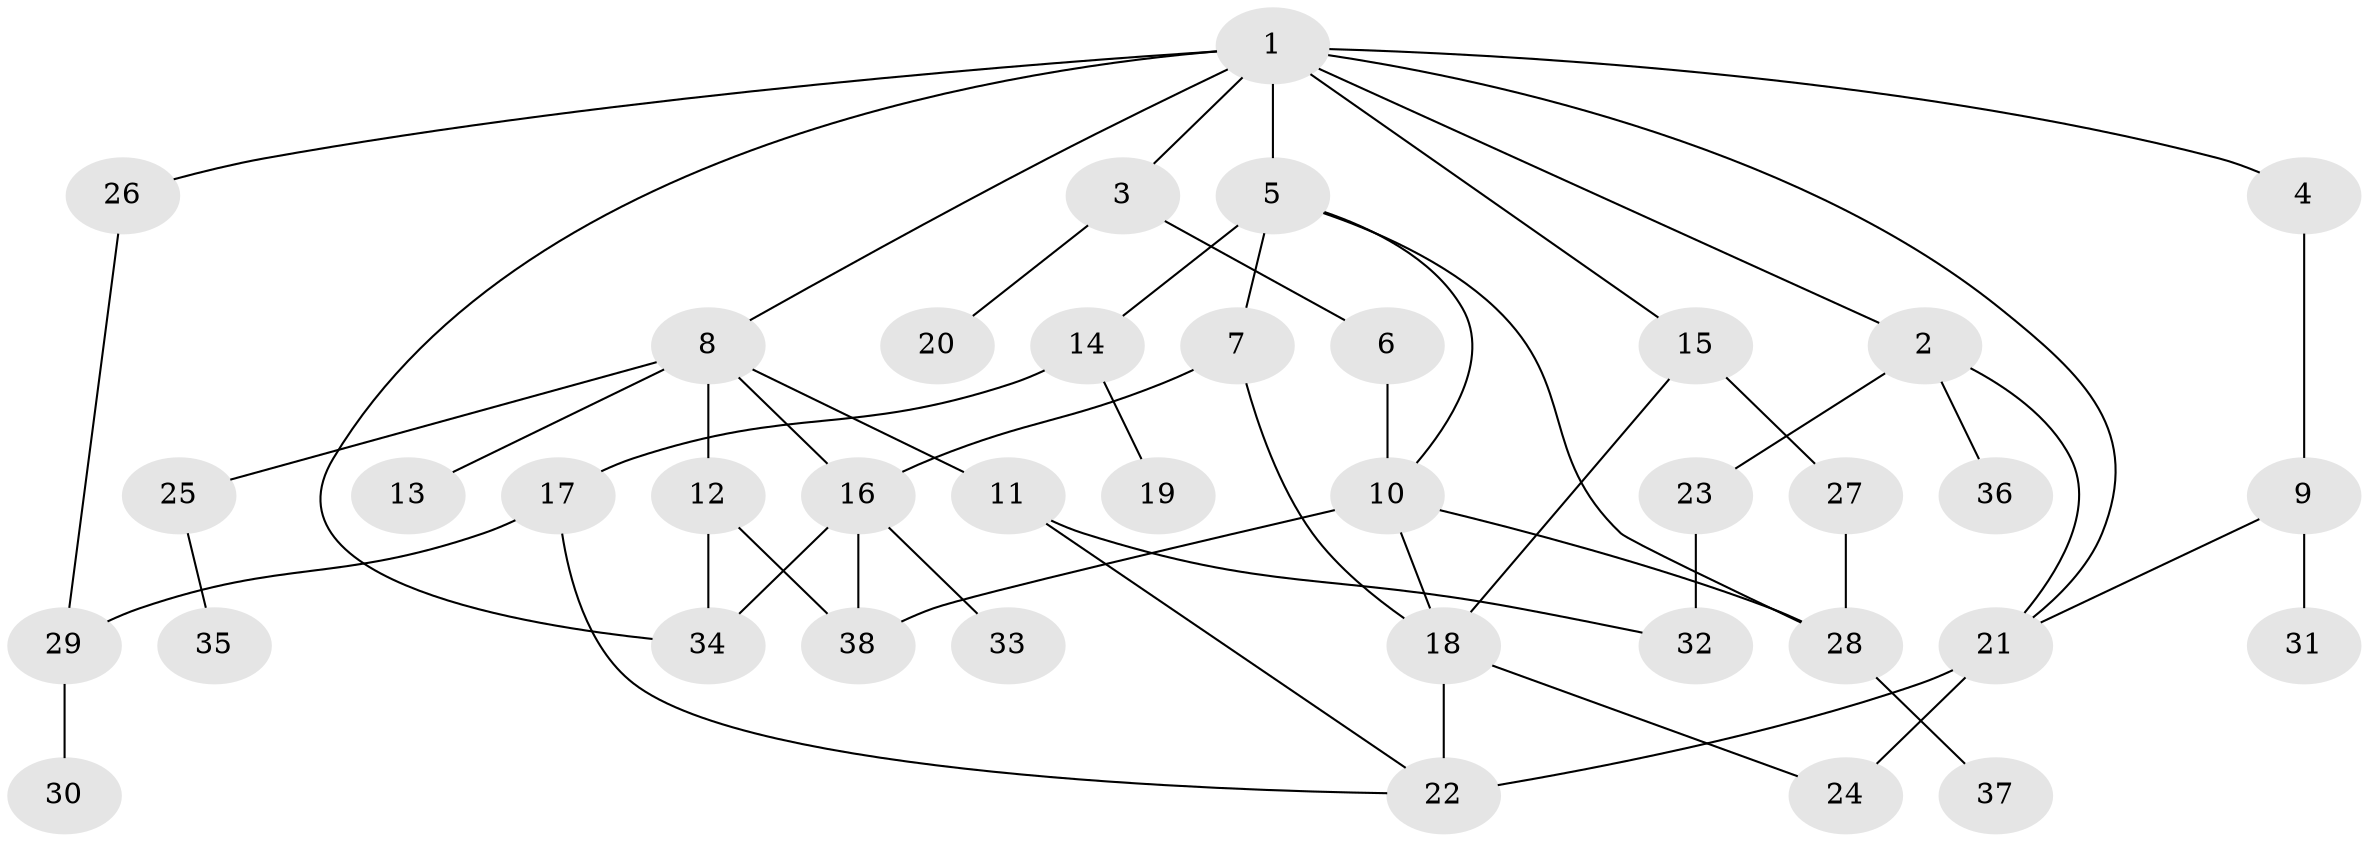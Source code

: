 // original degree distribution, {11: 0.013333333333333334, 5: 0.08, 3: 0.2, 2: 0.3466666666666667, 7: 0.02666666666666667, 1: 0.26666666666666666, 4: 0.06666666666666667}
// Generated by graph-tools (version 1.1) at 2025/34/03/09/25 02:34:12]
// undirected, 38 vertices, 55 edges
graph export_dot {
graph [start="1"]
  node [color=gray90,style=filled];
  1;
  2;
  3;
  4;
  5;
  6;
  7;
  8;
  9;
  10;
  11;
  12;
  13;
  14;
  15;
  16;
  17;
  18;
  19;
  20;
  21;
  22;
  23;
  24;
  25;
  26;
  27;
  28;
  29;
  30;
  31;
  32;
  33;
  34;
  35;
  36;
  37;
  38;
  1 -- 2 [weight=1.0];
  1 -- 3 [weight=1.0];
  1 -- 4 [weight=1.0];
  1 -- 5 [weight=1.0];
  1 -- 8 [weight=1.0];
  1 -- 15 [weight=1.0];
  1 -- 21 [weight=1.0];
  1 -- 26 [weight=1.0];
  1 -- 34 [weight=1.0];
  2 -- 21 [weight=1.0];
  2 -- 23 [weight=1.0];
  2 -- 36 [weight=1.0];
  3 -- 6 [weight=1.0];
  3 -- 20 [weight=1.0];
  4 -- 9 [weight=1.0];
  5 -- 7 [weight=1.0];
  5 -- 10 [weight=1.0];
  5 -- 14 [weight=2.0];
  5 -- 28 [weight=1.0];
  6 -- 10 [weight=1.0];
  7 -- 16 [weight=1.0];
  7 -- 18 [weight=1.0];
  8 -- 11 [weight=1.0];
  8 -- 12 [weight=2.0];
  8 -- 13 [weight=1.0];
  8 -- 16 [weight=1.0];
  8 -- 25 [weight=1.0];
  9 -- 21 [weight=1.0];
  9 -- 31 [weight=1.0];
  10 -- 18 [weight=1.0];
  10 -- 28 [weight=1.0];
  10 -- 38 [weight=1.0];
  11 -- 22 [weight=1.0];
  11 -- 32 [weight=1.0];
  12 -- 34 [weight=1.0];
  12 -- 38 [weight=1.0];
  14 -- 17 [weight=1.0];
  14 -- 19 [weight=1.0];
  15 -- 18 [weight=1.0];
  15 -- 27 [weight=1.0];
  16 -- 33 [weight=1.0];
  16 -- 34 [weight=1.0];
  16 -- 38 [weight=1.0];
  17 -- 22 [weight=1.0];
  17 -- 29 [weight=1.0];
  18 -- 22 [weight=1.0];
  18 -- 24 [weight=1.0];
  21 -- 22 [weight=2.0];
  21 -- 24 [weight=2.0];
  23 -- 32 [weight=3.0];
  25 -- 35 [weight=1.0];
  26 -- 29 [weight=1.0];
  27 -- 28 [weight=1.0];
  28 -- 37 [weight=1.0];
  29 -- 30 [weight=1.0];
}

